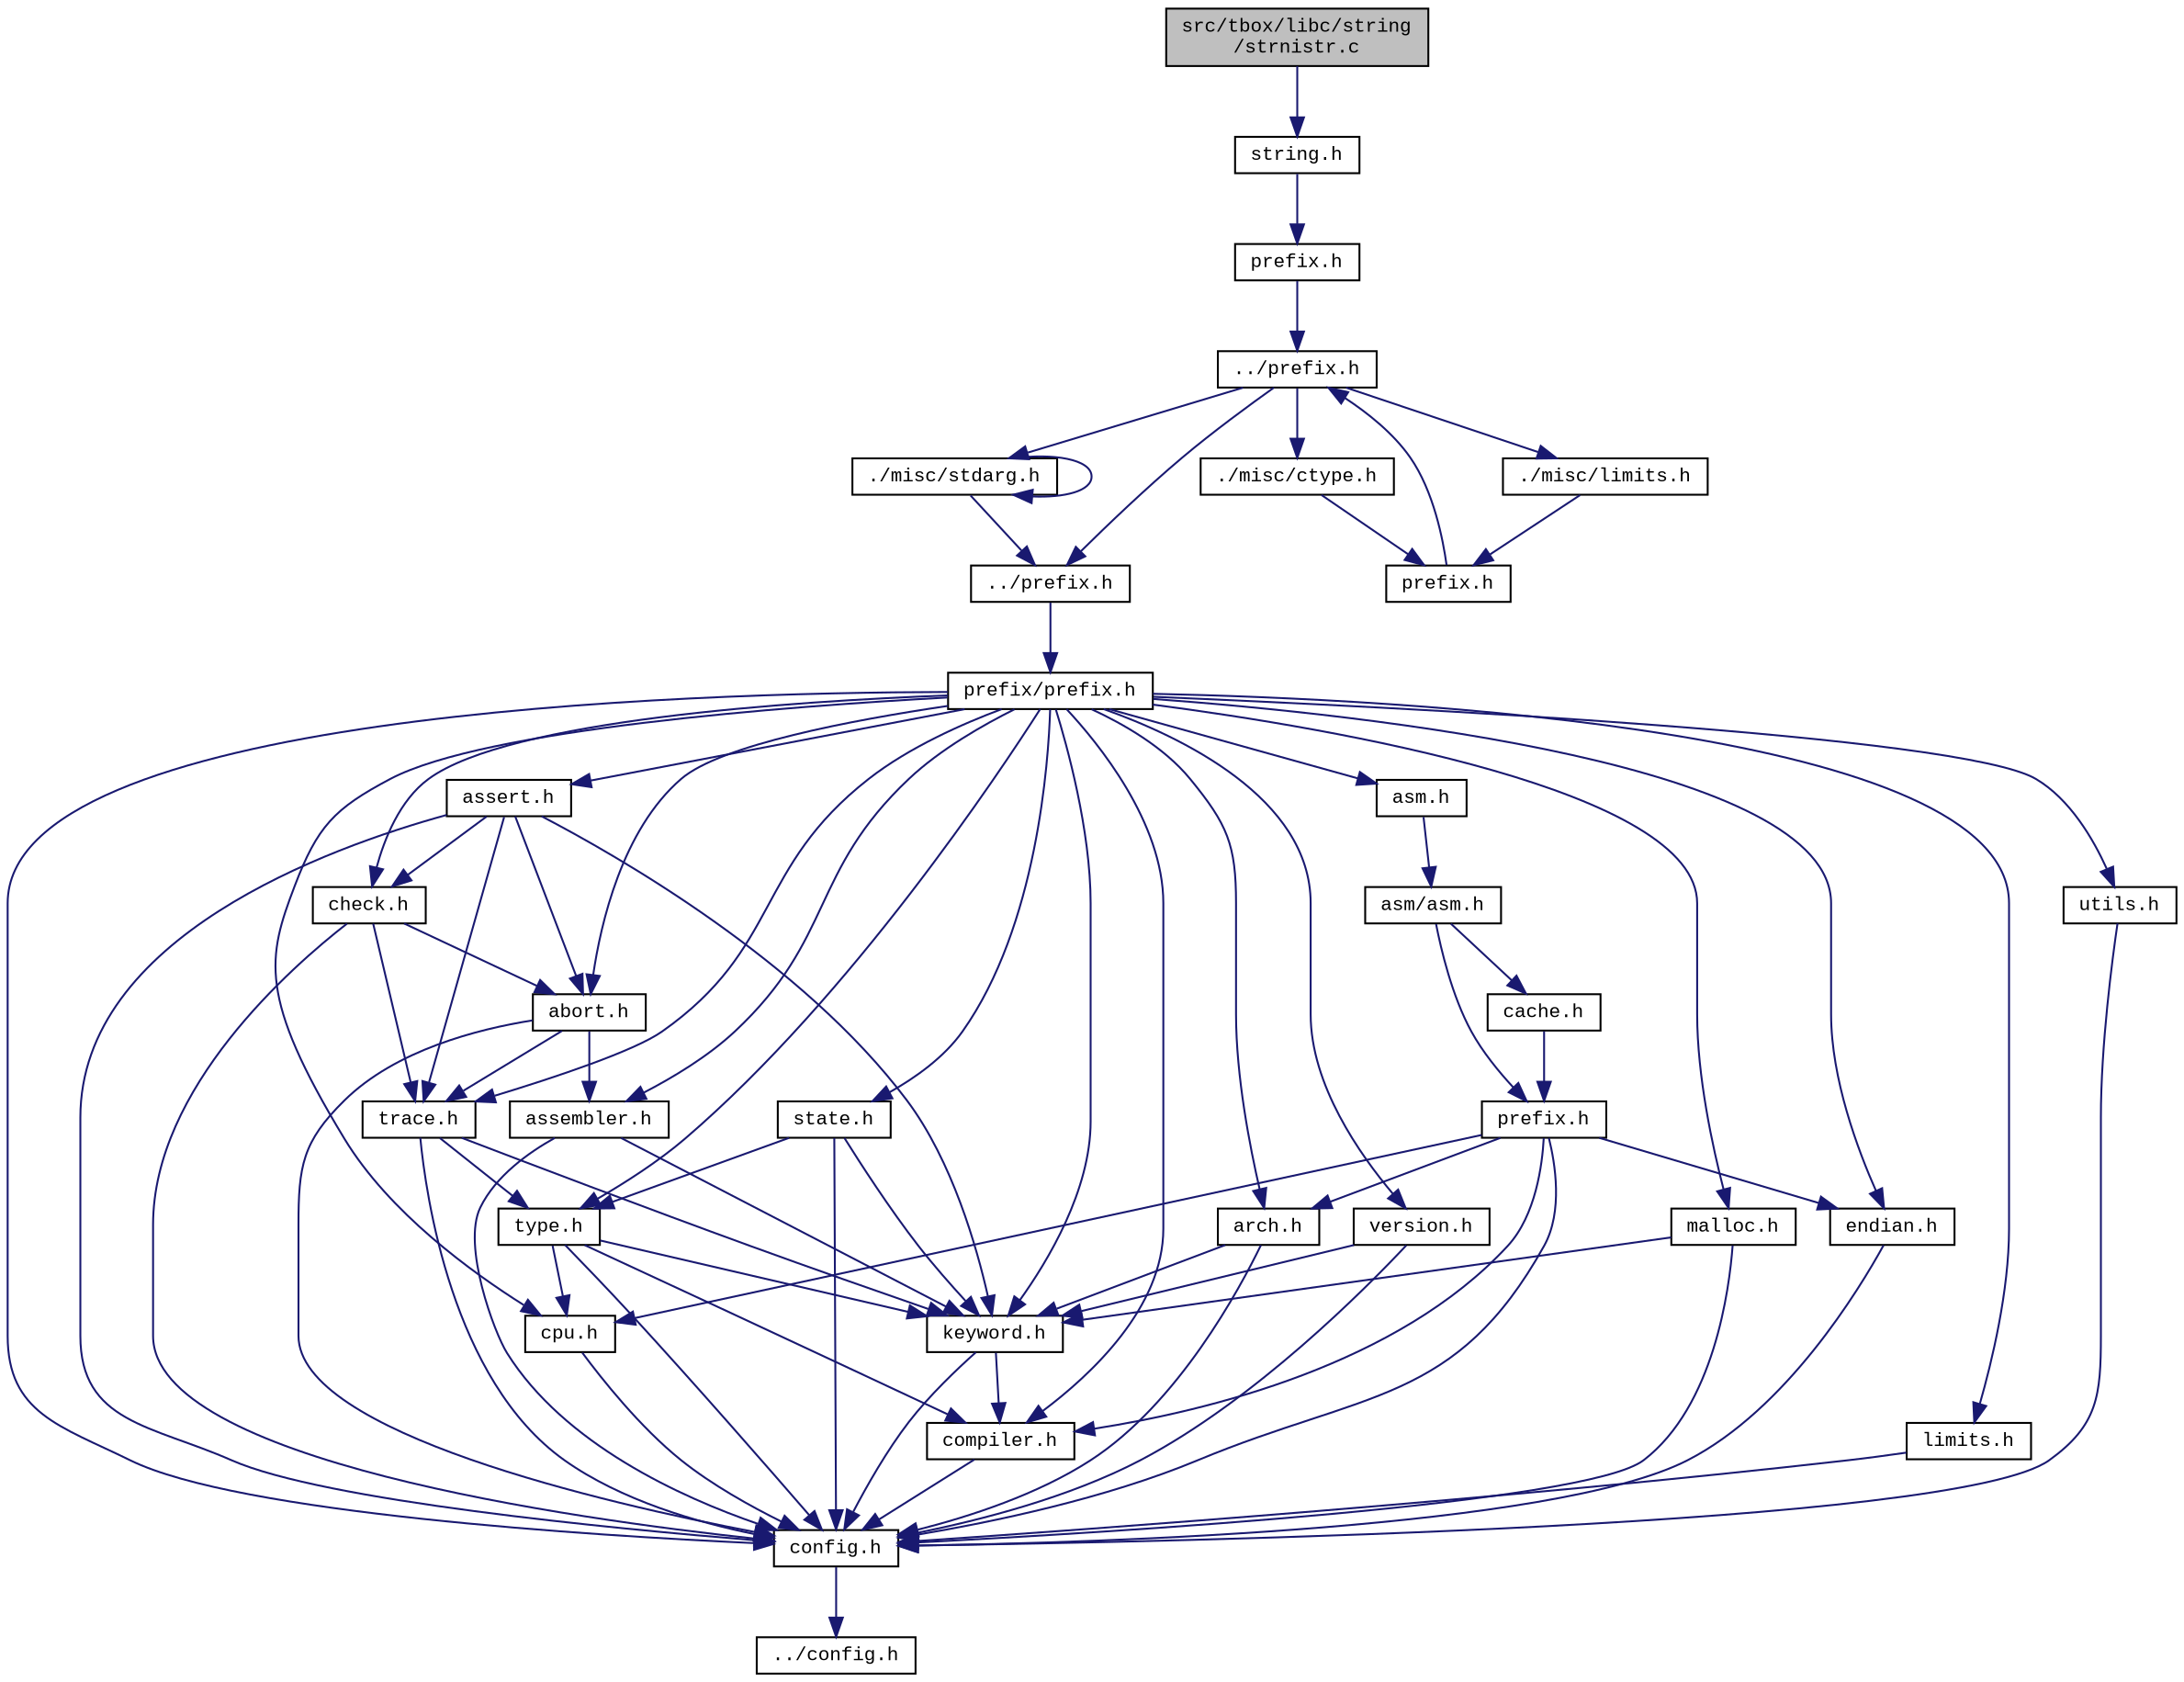 digraph "src/tbox/libc/string/strnistr.c"
{
  edge [fontname="CourierNew",fontsize="10",labelfontname="CourierNew",labelfontsize="10"];
  node [fontname="CourierNew",fontsize="10",shape=record];
  Node1 [label="src/tbox/libc/string\l/strnistr.c",height=0.2,width=0.4,color="black", fillcolor="grey75", style="filled" fontcolor="black"];
  Node1 -> Node2 [color="midnightblue",fontsize="10",style="solid",fontname="CourierNew"];
  Node2 [label="string.h",height=0.2,width=0.4,color="black", fillcolor="white", style="filled",URL="$da/d52/libc_2string_2string_8h_source.html"];
  Node2 -> Node3 [color="midnightblue",fontsize="10",style="solid",fontname="CourierNew"];
  Node3 [label="prefix.h",height=0.2,width=0.4,color="black", fillcolor="white", style="filled",URL="$d3/d83/libc_2string_2prefix_8h_source.html"];
  Node3 -> Node4 [color="midnightblue",fontsize="10",style="solid",fontname="CourierNew"];
  Node4 [label="../prefix.h",height=0.2,width=0.4,color="black", fillcolor="white", style="filled",URL="$d4/df0/libc_2prefix_8h_source.html"];
  Node4 -> Node5 [color="midnightblue",fontsize="10",style="solid",fontname="CourierNew"];
  Node5 [label="../prefix.h",height=0.2,width=0.4,color="black", fillcolor="white", style="filled",URL="$df/d5c/prefix_8h_source.html"];
  Node5 -> Node6 [color="midnightblue",fontsize="10",style="solid",fontname="CourierNew"];
  Node6 [label="prefix/prefix.h",height=0.2,width=0.4,color="black", fillcolor="white", style="filled",URL="$da/da3/prefix_2prefix_8h_source.html"];
  Node6 -> Node7 [color="midnightblue",fontsize="10",style="solid",fontname="CourierNew"];
  Node7 [label="config.h",height=0.2,width=0.4,color="black", fillcolor="white", style="filled",URL="$de/d7b/prefix_2config_8h_source.html"];
  Node7 -> Node8 [color="midnightblue",fontsize="10",style="solid",fontname="CourierNew"];
  Node8 [label="../config.h",height=0.2,width=0.4,color="black", fillcolor="white", style="filled",URL="$db/d16/config_8h_source.html"];
  Node6 -> Node9 [color="midnightblue",fontsize="10",style="solid",fontname="CourierNew"];
  Node9 [label="cpu.h",height=0.2,width=0.4,color="black", fillcolor="white", style="filled",URL="$dc/da7/cpu_8h.html"];
  Node9 -> Node7 [color="midnightblue",fontsize="10",style="solid",fontname="CourierNew"];
  Node6 -> Node10 [color="midnightblue",fontsize="10",style="solid",fontname="CourierNew"];
  Node10 [label="arch.h",height=0.2,width=0.4,color="black", fillcolor="white", style="filled",URL="$d2/d2d/arch_8h.html"];
  Node10 -> Node7 [color="midnightblue",fontsize="10",style="solid",fontname="CourierNew"];
  Node10 -> Node11 [color="midnightblue",fontsize="10",style="solid",fontname="CourierNew"];
  Node11 [label="keyword.h",height=0.2,width=0.4,color="black", fillcolor="white", style="filled",URL="$dd/d8b/keyword_8h.html"];
  Node11 -> Node7 [color="midnightblue",fontsize="10",style="solid",fontname="CourierNew"];
  Node11 -> Node12 [color="midnightblue",fontsize="10",style="solid",fontname="CourierNew"];
  Node12 [label="compiler.h",height=0.2,width=0.4,color="black", fillcolor="white", style="filled",URL="$d4/dd1/compiler_8h.html"];
  Node12 -> Node7 [color="midnightblue",fontsize="10",style="solid",fontname="CourierNew"];
  Node6 -> Node13 [color="midnightblue",fontsize="10",style="solid",fontname="CourierNew"];
  Node13 [label="type.h",height=0.2,width=0.4,color="black", fillcolor="white", style="filled",URL="$d6/d57/prefix_2type_8h_source.html"];
  Node13 -> Node7 [color="midnightblue",fontsize="10",style="solid",fontname="CourierNew"];
  Node13 -> Node11 [color="midnightblue",fontsize="10",style="solid",fontname="CourierNew"];
  Node13 -> Node12 [color="midnightblue",fontsize="10",style="solid",fontname="CourierNew"];
  Node13 -> Node9 [color="midnightblue",fontsize="10",style="solid",fontname="CourierNew"];
  Node6 -> Node14 [color="midnightblue",fontsize="10",style="solid",fontname="CourierNew"];
  Node14 [label="limits.h",height=0.2,width=0.4,color="black", fillcolor="white", style="filled",URL="$da/d87/prefix_2limits_8h_source.html"];
  Node14 -> Node7 [color="midnightblue",fontsize="10",style="solid",fontname="CourierNew"];
  Node6 -> Node15 [color="midnightblue",fontsize="10",style="solid",fontname="CourierNew"];
  Node15 [label="endian.h",height=0.2,width=0.4,color="black", fillcolor="white", style="filled",URL="$d1/d84/endian_8h.html"];
  Node15 -> Node7 [color="midnightblue",fontsize="10",style="solid",fontname="CourierNew"];
  Node6 -> Node16 [color="midnightblue",fontsize="10",style="solid",fontname="CourierNew"];
  Node16 [label="version.h",height=0.2,width=0.4,color="black", fillcolor="white", style="filled",URL="$df/dfc/version_8h.html"];
  Node16 -> Node7 [color="midnightblue",fontsize="10",style="solid",fontname="CourierNew"];
  Node16 -> Node11 [color="midnightblue",fontsize="10",style="solid",fontname="CourierNew"];
  Node6 -> Node12 [color="midnightblue",fontsize="10",style="solid",fontname="CourierNew"];
  Node6 -> Node17 [color="midnightblue",fontsize="10",style="solid",fontname="CourierNew"];
  Node17 [label="assembler.h",height=0.2,width=0.4,color="black", fillcolor="white", style="filled",URL="$d4/dec/assembler_8h.html"];
  Node17 -> Node7 [color="midnightblue",fontsize="10",style="solid",fontname="CourierNew"];
  Node17 -> Node11 [color="midnightblue",fontsize="10",style="solid",fontname="CourierNew"];
  Node6 -> Node11 [color="midnightblue",fontsize="10",style="solid",fontname="CourierNew"];
  Node6 -> Node18 [color="midnightblue",fontsize="10",style="solid",fontname="CourierNew"];
  Node18 [label="trace.h",height=0.2,width=0.4,color="black", fillcolor="white", style="filled",URL="$dc/d22/prefix_2trace_8h_source.html"];
  Node18 -> Node7 [color="midnightblue",fontsize="10",style="solid",fontname="CourierNew"];
  Node18 -> Node13 [color="midnightblue",fontsize="10",style="solid",fontname="CourierNew"];
  Node18 -> Node11 [color="midnightblue",fontsize="10",style="solid",fontname="CourierNew"];
  Node6 -> Node19 [color="midnightblue",fontsize="10",style="solid",fontname="CourierNew"];
  Node19 [label="abort.h",height=0.2,width=0.4,color="black", fillcolor="white", style="filled",URL="$d4/dc1/abort_8h.html"];
  Node19 -> Node7 [color="midnightblue",fontsize="10",style="solid",fontname="CourierNew"];
  Node19 -> Node18 [color="midnightblue",fontsize="10",style="solid",fontname="CourierNew"];
  Node19 -> Node17 [color="midnightblue",fontsize="10",style="solid",fontname="CourierNew"];
  Node6 -> Node20 [color="midnightblue",fontsize="10",style="solid",fontname="CourierNew"];
  Node20 [label="check.h",height=0.2,width=0.4,color="black", fillcolor="white", style="filled",URL="$d6/d38/check_8h.html"];
  Node20 -> Node7 [color="midnightblue",fontsize="10",style="solid",fontname="CourierNew"];
  Node20 -> Node18 [color="midnightblue",fontsize="10",style="solid",fontname="CourierNew"];
  Node20 -> Node19 [color="midnightblue",fontsize="10",style="solid",fontname="CourierNew"];
  Node6 -> Node21 [color="midnightblue",fontsize="10",style="solid",fontname="CourierNew"];
  Node21 [label="assert.h",height=0.2,width=0.4,color="black", fillcolor="white", style="filled",URL="$dc/da7/assert_8h.html"];
  Node21 -> Node7 [color="midnightblue",fontsize="10",style="solid",fontname="CourierNew"];
  Node21 -> Node18 [color="midnightblue",fontsize="10",style="solid",fontname="CourierNew"];
  Node21 -> Node19 [color="midnightblue",fontsize="10",style="solid",fontname="CourierNew"];
  Node21 -> Node20 [color="midnightblue",fontsize="10",style="solid",fontname="CourierNew"];
  Node21 -> Node11 [color="midnightblue",fontsize="10",style="solid",fontname="CourierNew"];
  Node6 -> Node22 [color="midnightblue",fontsize="10",style="solid",fontname="CourierNew"];
  Node22 [label="malloc.h",height=0.2,width=0.4,color="black", fillcolor="white", style="filled",URL="$d0/d4c/malloc_8h.html"];
  Node22 -> Node7 [color="midnightblue",fontsize="10",style="solid",fontname="CourierNew"];
  Node22 -> Node11 [color="midnightblue",fontsize="10",style="solid",fontname="CourierNew"];
  Node6 -> Node23 [color="midnightblue",fontsize="10",style="solid",fontname="CourierNew"];
  Node23 [label="utils.h",height=0.2,width=0.4,color="black", fillcolor="white", style="filled",URL="$dc/ddc/prefix_2utils_8h_source.html"];
  Node23 -> Node7 [color="midnightblue",fontsize="10",style="solid",fontname="CourierNew"];
  Node6 -> Node24 [color="midnightblue",fontsize="10",style="solid",fontname="CourierNew"];
  Node24 [label="state.h",height=0.2,width=0.4,color="black", fillcolor="white", style="filled",URL="$db/d3b/state_8h.html"];
  Node24 -> Node7 [color="midnightblue",fontsize="10",style="solid",fontname="CourierNew"];
  Node24 -> Node13 [color="midnightblue",fontsize="10",style="solid",fontname="CourierNew"];
  Node24 -> Node11 [color="midnightblue",fontsize="10",style="solid",fontname="CourierNew"];
  Node6 -> Node25 [color="midnightblue",fontsize="10",style="solid",fontname="CourierNew"];
  Node25 [label="asm.h",height=0.2,width=0.4,color="black", fillcolor="white", style="filled",URL="$de/d21/asm_8h_source.html"];
  Node25 -> Node26 [color="midnightblue",fontsize="10",style="solid",fontname="CourierNew"];
  Node26 [label="asm/asm.h",height=0.2,width=0.4,color="black", fillcolor="white", style="filled",URL="$d8/dce/asm_2asm_8h_source.html"];
  Node26 -> Node27 [color="midnightblue",fontsize="10",style="solid",fontname="CourierNew"];
  Node27 [label="prefix.h",height=0.2,width=0.4,color="black", fillcolor="white", style="filled",URL="$d7/d70/prefix_2asm_2prefix_8h_source.html"];
  Node27 -> Node7 [color="midnightblue",fontsize="10",style="solid",fontname="CourierNew"];
  Node27 -> Node10 [color="midnightblue",fontsize="10",style="solid",fontname="CourierNew"];
  Node27 -> Node9 [color="midnightblue",fontsize="10",style="solid",fontname="CourierNew"];
  Node27 -> Node15 [color="midnightblue",fontsize="10",style="solid",fontname="CourierNew"];
  Node27 -> Node12 [color="midnightblue",fontsize="10",style="solid",fontname="CourierNew"];
  Node26 -> Node28 [color="midnightblue",fontsize="10",style="solid",fontname="CourierNew"];
  Node28 [label="cache.h",height=0.2,width=0.4,color="black", fillcolor="white", style="filled",URL="$df/dda/prefix_2asm_2cache_8h_source.html"];
  Node28 -> Node27 [color="midnightblue",fontsize="10",style="solid",fontname="CourierNew"];
  Node4 -> Node29 [color="midnightblue",fontsize="10",style="solid",fontname="CourierNew"];
  Node29 [label="./misc/ctype.h",height=0.2,width=0.4,color="black", fillcolor="white", style="filled",URL="$d7/d0d/ctype_8h.html"];
  Node29 -> Node30 [color="midnightblue",fontsize="10",style="solid",fontname="CourierNew"];
  Node30 [label="prefix.h",height=0.2,width=0.4,color="black", fillcolor="white", style="filled",URL="$d4/d8c/libc_2misc_2prefix_8h_source.html"];
  Node30 -> Node4 [color="midnightblue",fontsize="10",style="solid",fontname="CourierNew"];
  Node4 -> Node31 [color="midnightblue",fontsize="10",style="solid",fontname="CourierNew"];
  Node31 [label="./misc/limits.h",height=0.2,width=0.4,color="black", fillcolor="white", style="filled",URL="$d8/dab/libc_2misc_2limits_8h_source.html"];
  Node31 -> Node30 [color="midnightblue",fontsize="10",style="solid",fontname="CourierNew"];
  Node4 -> Node32 [color="midnightblue",fontsize="10",style="solid",fontname="CourierNew"];
  Node32 [label="./misc/stdarg.h",height=0.2,width=0.4,color="black", fillcolor="white", style="filled",URL="$d1/d2d/stdarg_8h.html"];
  Node32 -> Node5 [color="midnightblue",fontsize="10",style="solid",fontname="CourierNew"];
  Node32 -> Node32 [color="midnightblue",fontsize="10",style="solid",fontname="CourierNew"];
}
